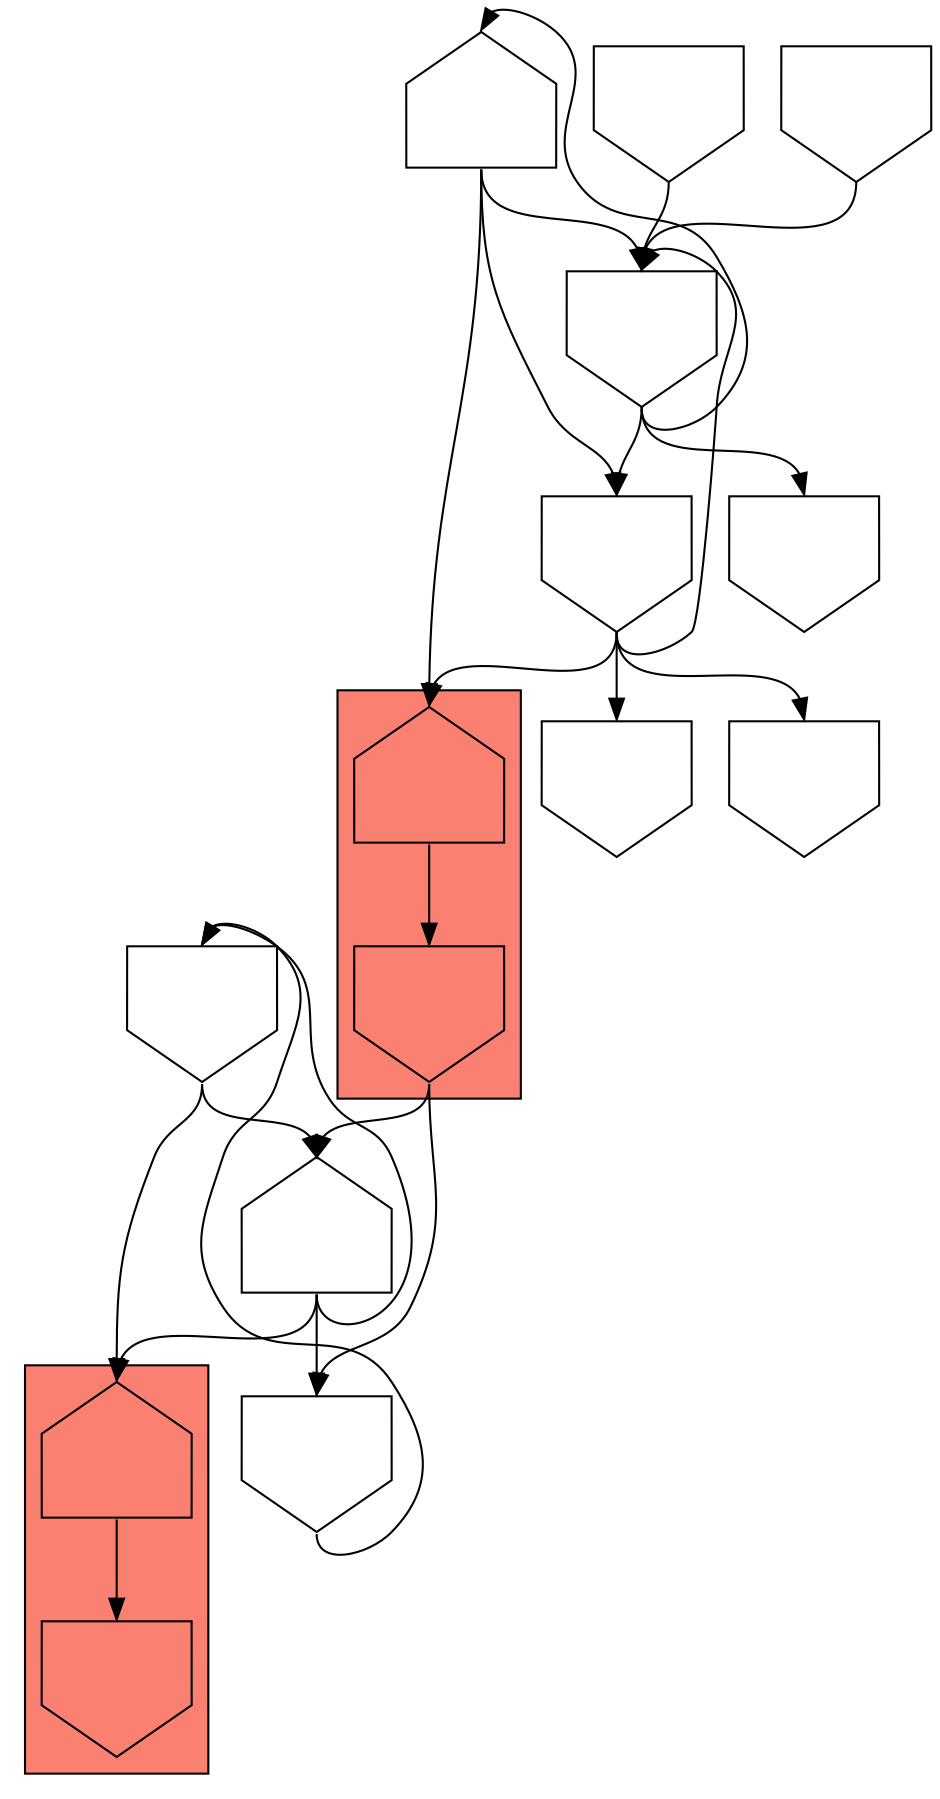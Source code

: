 digraph asm {
	edge [headport=n,tailport=s];
subgraph cluster_C12918_10306 {
	12918 [label="",height=1,width=1,shape=house];
	10306 [label="",height=1,width=1,shape=invhouse];
	style=filled;
	fillcolor=salmon;
}
subgraph cluster_C1887_11553 {
	1887 [label="",height=1,width=1,shape=house];
	11553 [label="",height=1,width=1,shape=invhouse];
	style=filled;
	fillcolor=salmon;
}
	4782 [label="",height=1,width=1,shape=invhouse];
	17163 [label="",height=1,width=1,shape=house];
	10364 [label="",height=1,width=1,shape=invhouse];
	17860 [label="",height=1,width=1,shape=house];
	16321 [label="",height=1,width=1,shape=invhouse];
	18166 [label="",height=1,width=1,shape=invhouse];
	18311 [label="",height=1,width=1,shape=invhouse];
	18522 [label="",height=1,width=1,shape=invhouse];
	18651 [label="",height=1,width=1,shape=invhouse];
	13832 [label="",height=1,width=1,shape=invhouse];
	18789 [label="",height=1,width=1,shape=invhouse];
	12918 -> 10306
	4782 -> 12918
	4782 -> 17163
	17163 -> 4782
	17163 -> 10364
	17163 -> 12918
	10364 -> 4782
	11553 -> 10364
	11553 -> 17163
	1887 -> 11553
	17860 -> 1887
	17860 -> 16321
	17860 -> 18166
	16321 -> 17860
	16321 -> 18166
	16321 -> 18651
	18166 -> 1887
	18166 -> 16321
	18166 -> 18311
	18166 -> 18522
	13832 -> 16321
	18789 -> 16321
}